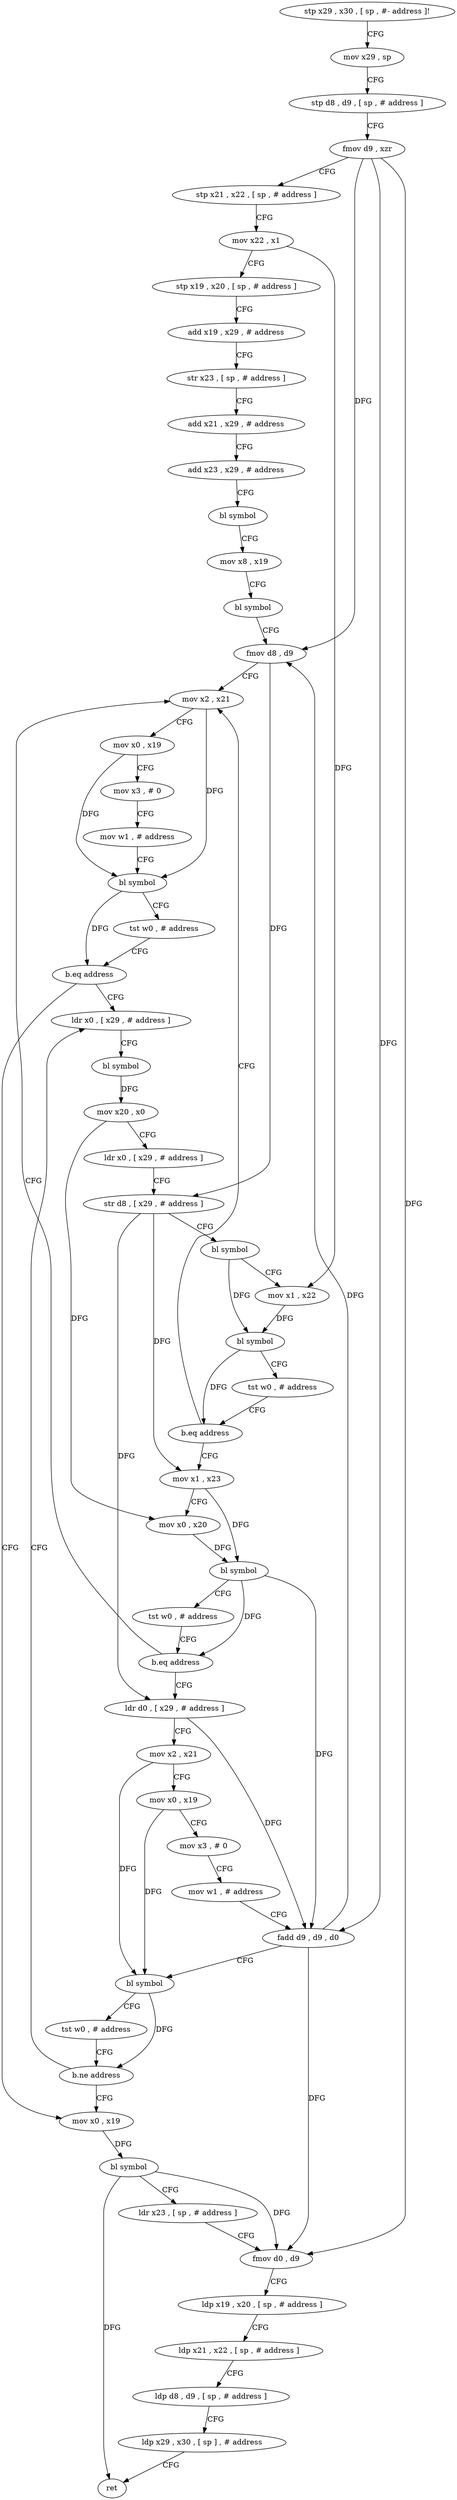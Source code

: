 digraph "func" {
"147544" [label = "stp x29 , x30 , [ sp , #- address ]!" ]
"147548" [label = "mov x29 , sp" ]
"147552" [label = "stp d8 , d9 , [ sp , # address ]" ]
"147556" [label = "fmov d9 , xzr" ]
"147560" [label = "stp x21 , x22 , [ sp , # address ]" ]
"147564" [label = "mov x22 , x1" ]
"147568" [label = "stp x19 , x20 , [ sp , # address ]" ]
"147572" [label = "add x19 , x29 , # address" ]
"147576" [label = "str x23 , [ sp , # address ]" ]
"147580" [label = "add x21 , x29 , # address" ]
"147584" [label = "add x23 , x29 , # address" ]
"147588" [label = "bl symbol" ]
"147592" [label = "mov x8 , x19" ]
"147596" [label = "bl symbol" ]
"147600" [label = "fmov d8 , d9" ]
"147604" [label = "mov x2 , x21" ]
"147728" [label = "mov x0 , x19" ]
"147732" [label = "bl symbol" ]
"147736" [label = "ldr x23 , [ sp , # address ]" ]
"147740" [label = "fmov d0 , d9" ]
"147744" [label = "ldp x19 , x20 , [ sp , # address ]" ]
"147748" [label = "ldp x21 , x22 , [ sp , # address ]" ]
"147752" [label = "ldp d8 , d9 , [ sp , # address ]" ]
"147756" [label = "ldp x29 , x30 , [ sp ] , # address" ]
"147760" [label = "ret" ]
"147632" [label = "ldr x0 , [ x29 , # address ]" ]
"147636" [label = "bl symbol" ]
"147640" [label = "mov x20 , x0" ]
"147644" [label = "ldr x0 , [ x29 , # address ]" ]
"147648" [label = "str d8 , [ x29 , # address ]" ]
"147652" [label = "bl symbol" ]
"147656" [label = "mov x1 , x22" ]
"147660" [label = "bl symbol" ]
"147664" [label = "tst w0 , # address" ]
"147668" [label = "b.eq address" ]
"147672" [label = "mov x1 , x23" ]
"147608" [label = "mov x0 , x19" ]
"147612" [label = "mov x3 , # 0" ]
"147616" [label = "mov w1 , # address" ]
"147620" [label = "bl symbol" ]
"147624" [label = "tst w0 , # address" ]
"147628" [label = "b.eq address" ]
"147676" [label = "mov x0 , x20" ]
"147680" [label = "bl symbol" ]
"147684" [label = "tst w0 , # address" ]
"147688" [label = "b.eq address" ]
"147692" [label = "ldr d0 , [ x29 , # address ]" ]
"147696" [label = "mov x2 , x21" ]
"147700" [label = "mov x0 , x19" ]
"147704" [label = "mov x3 , # 0" ]
"147708" [label = "mov w1 , # address" ]
"147712" [label = "fadd d9 , d9 , d0" ]
"147716" [label = "bl symbol" ]
"147720" [label = "tst w0 , # address" ]
"147724" [label = "b.ne address" ]
"147544" -> "147548" [ label = "CFG" ]
"147548" -> "147552" [ label = "CFG" ]
"147552" -> "147556" [ label = "CFG" ]
"147556" -> "147560" [ label = "CFG" ]
"147556" -> "147600" [ label = "DFG" ]
"147556" -> "147740" [ label = "DFG" ]
"147556" -> "147712" [ label = "DFG" ]
"147560" -> "147564" [ label = "CFG" ]
"147564" -> "147568" [ label = "CFG" ]
"147564" -> "147656" [ label = "DFG" ]
"147568" -> "147572" [ label = "CFG" ]
"147572" -> "147576" [ label = "CFG" ]
"147576" -> "147580" [ label = "CFG" ]
"147580" -> "147584" [ label = "CFG" ]
"147584" -> "147588" [ label = "CFG" ]
"147588" -> "147592" [ label = "CFG" ]
"147592" -> "147596" [ label = "CFG" ]
"147596" -> "147600" [ label = "CFG" ]
"147600" -> "147604" [ label = "CFG" ]
"147600" -> "147648" [ label = "DFG" ]
"147604" -> "147608" [ label = "CFG" ]
"147604" -> "147620" [ label = "DFG" ]
"147728" -> "147732" [ label = "DFG" ]
"147732" -> "147736" [ label = "CFG" ]
"147732" -> "147760" [ label = "DFG" ]
"147732" -> "147740" [ label = "DFG" ]
"147736" -> "147740" [ label = "CFG" ]
"147740" -> "147744" [ label = "CFG" ]
"147744" -> "147748" [ label = "CFG" ]
"147748" -> "147752" [ label = "CFG" ]
"147752" -> "147756" [ label = "CFG" ]
"147756" -> "147760" [ label = "CFG" ]
"147632" -> "147636" [ label = "CFG" ]
"147636" -> "147640" [ label = "DFG" ]
"147640" -> "147644" [ label = "CFG" ]
"147640" -> "147676" [ label = "DFG" ]
"147644" -> "147648" [ label = "CFG" ]
"147648" -> "147652" [ label = "CFG" ]
"147648" -> "147692" [ label = "DFG" ]
"147648" -> "147672" [ label = "DFG" ]
"147652" -> "147656" [ label = "CFG" ]
"147652" -> "147660" [ label = "DFG" ]
"147656" -> "147660" [ label = "DFG" ]
"147660" -> "147664" [ label = "CFG" ]
"147660" -> "147668" [ label = "DFG" ]
"147664" -> "147668" [ label = "CFG" ]
"147668" -> "147604" [ label = "CFG" ]
"147668" -> "147672" [ label = "CFG" ]
"147672" -> "147676" [ label = "CFG" ]
"147672" -> "147680" [ label = "DFG" ]
"147608" -> "147612" [ label = "CFG" ]
"147608" -> "147620" [ label = "DFG" ]
"147612" -> "147616" [ label = "CFG" ]
"147616" -> "147620" [ label = "CFG" ]
"147620" -> "147624" [ label = "CFG" ]
"147620" -> "147628" [ label = "DFG" ]
"147624" -> "147628" [ label = "CFG" ]
"147628" -> "147728" [ label = "CFG" ]
"147628" -> "147632" [ label = "CFG" ]
"147676" -> "147680" [ label = "DFG" ]
"147680" -> "147684" [ label = "CFG" ]
"147680" -> "147688" [ label = "DFG" ]
"147680" -> "147712" [ label = "DFG" ]
"147684" -> "147688" [ label = "CFG" ]
"147688" -> "147604" [ label = "CFG" ]
"147688" -> "147692" [ label = "CFG" ]
"147692" -> "147696" [ label = "CFG" ]
"147692" -> "147712" [ label = "DFG" ]
"147696" -> "147700" [ label = "CFG" ]
"147696" -> "147716" [ label = "DFG" ]
"147700" -> "147704" [ label = "CFG" ]
"147700" -> "147716" [ label = "DFG" ]
"147704" -> "147708" [ label = "CFG" ]
"147708" -> "147712" [ label = "CFG" ]
"147712" -> "147716" [ label = "CFG" ]
"147712" -> "147600" [ label = "DFG" ]
"147712" -> "147740" [ label = "DFG" ]
"147716" -> "147720" [ label = "CFG" ]
"147716" -> "147724" [ label = "DFG" ]
"147720" -> "147724" [ label = "CFG" ]
"147724" -> "147632" [ label = "CFG" ]
"147724" -> "147728" [ label = "CFG" ]
}
